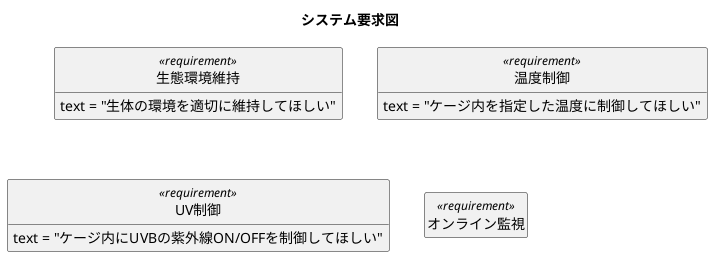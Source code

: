 @startuml

hide circle
hide empty members
hide method

title システム要求図

class "生態環境維持" as RequirementControlEnvironment <<requirement>>{
  text = "生体の環境を適切に維持してほしい"
}
class "温度制御" as RequirementTemperatureControl <<requirement>>{
  text = "ケージ内を指定した温度に制御してほしい"
}
class "UV制御" as RequirementUVControl <<requirement>>{
  text = "ケージ内にUVBの紫外線ON/OFFを制御してほしい"
}
class "オンライン監視" as RequirementOnlineConnection <<requirement>>{
}


@enduml
